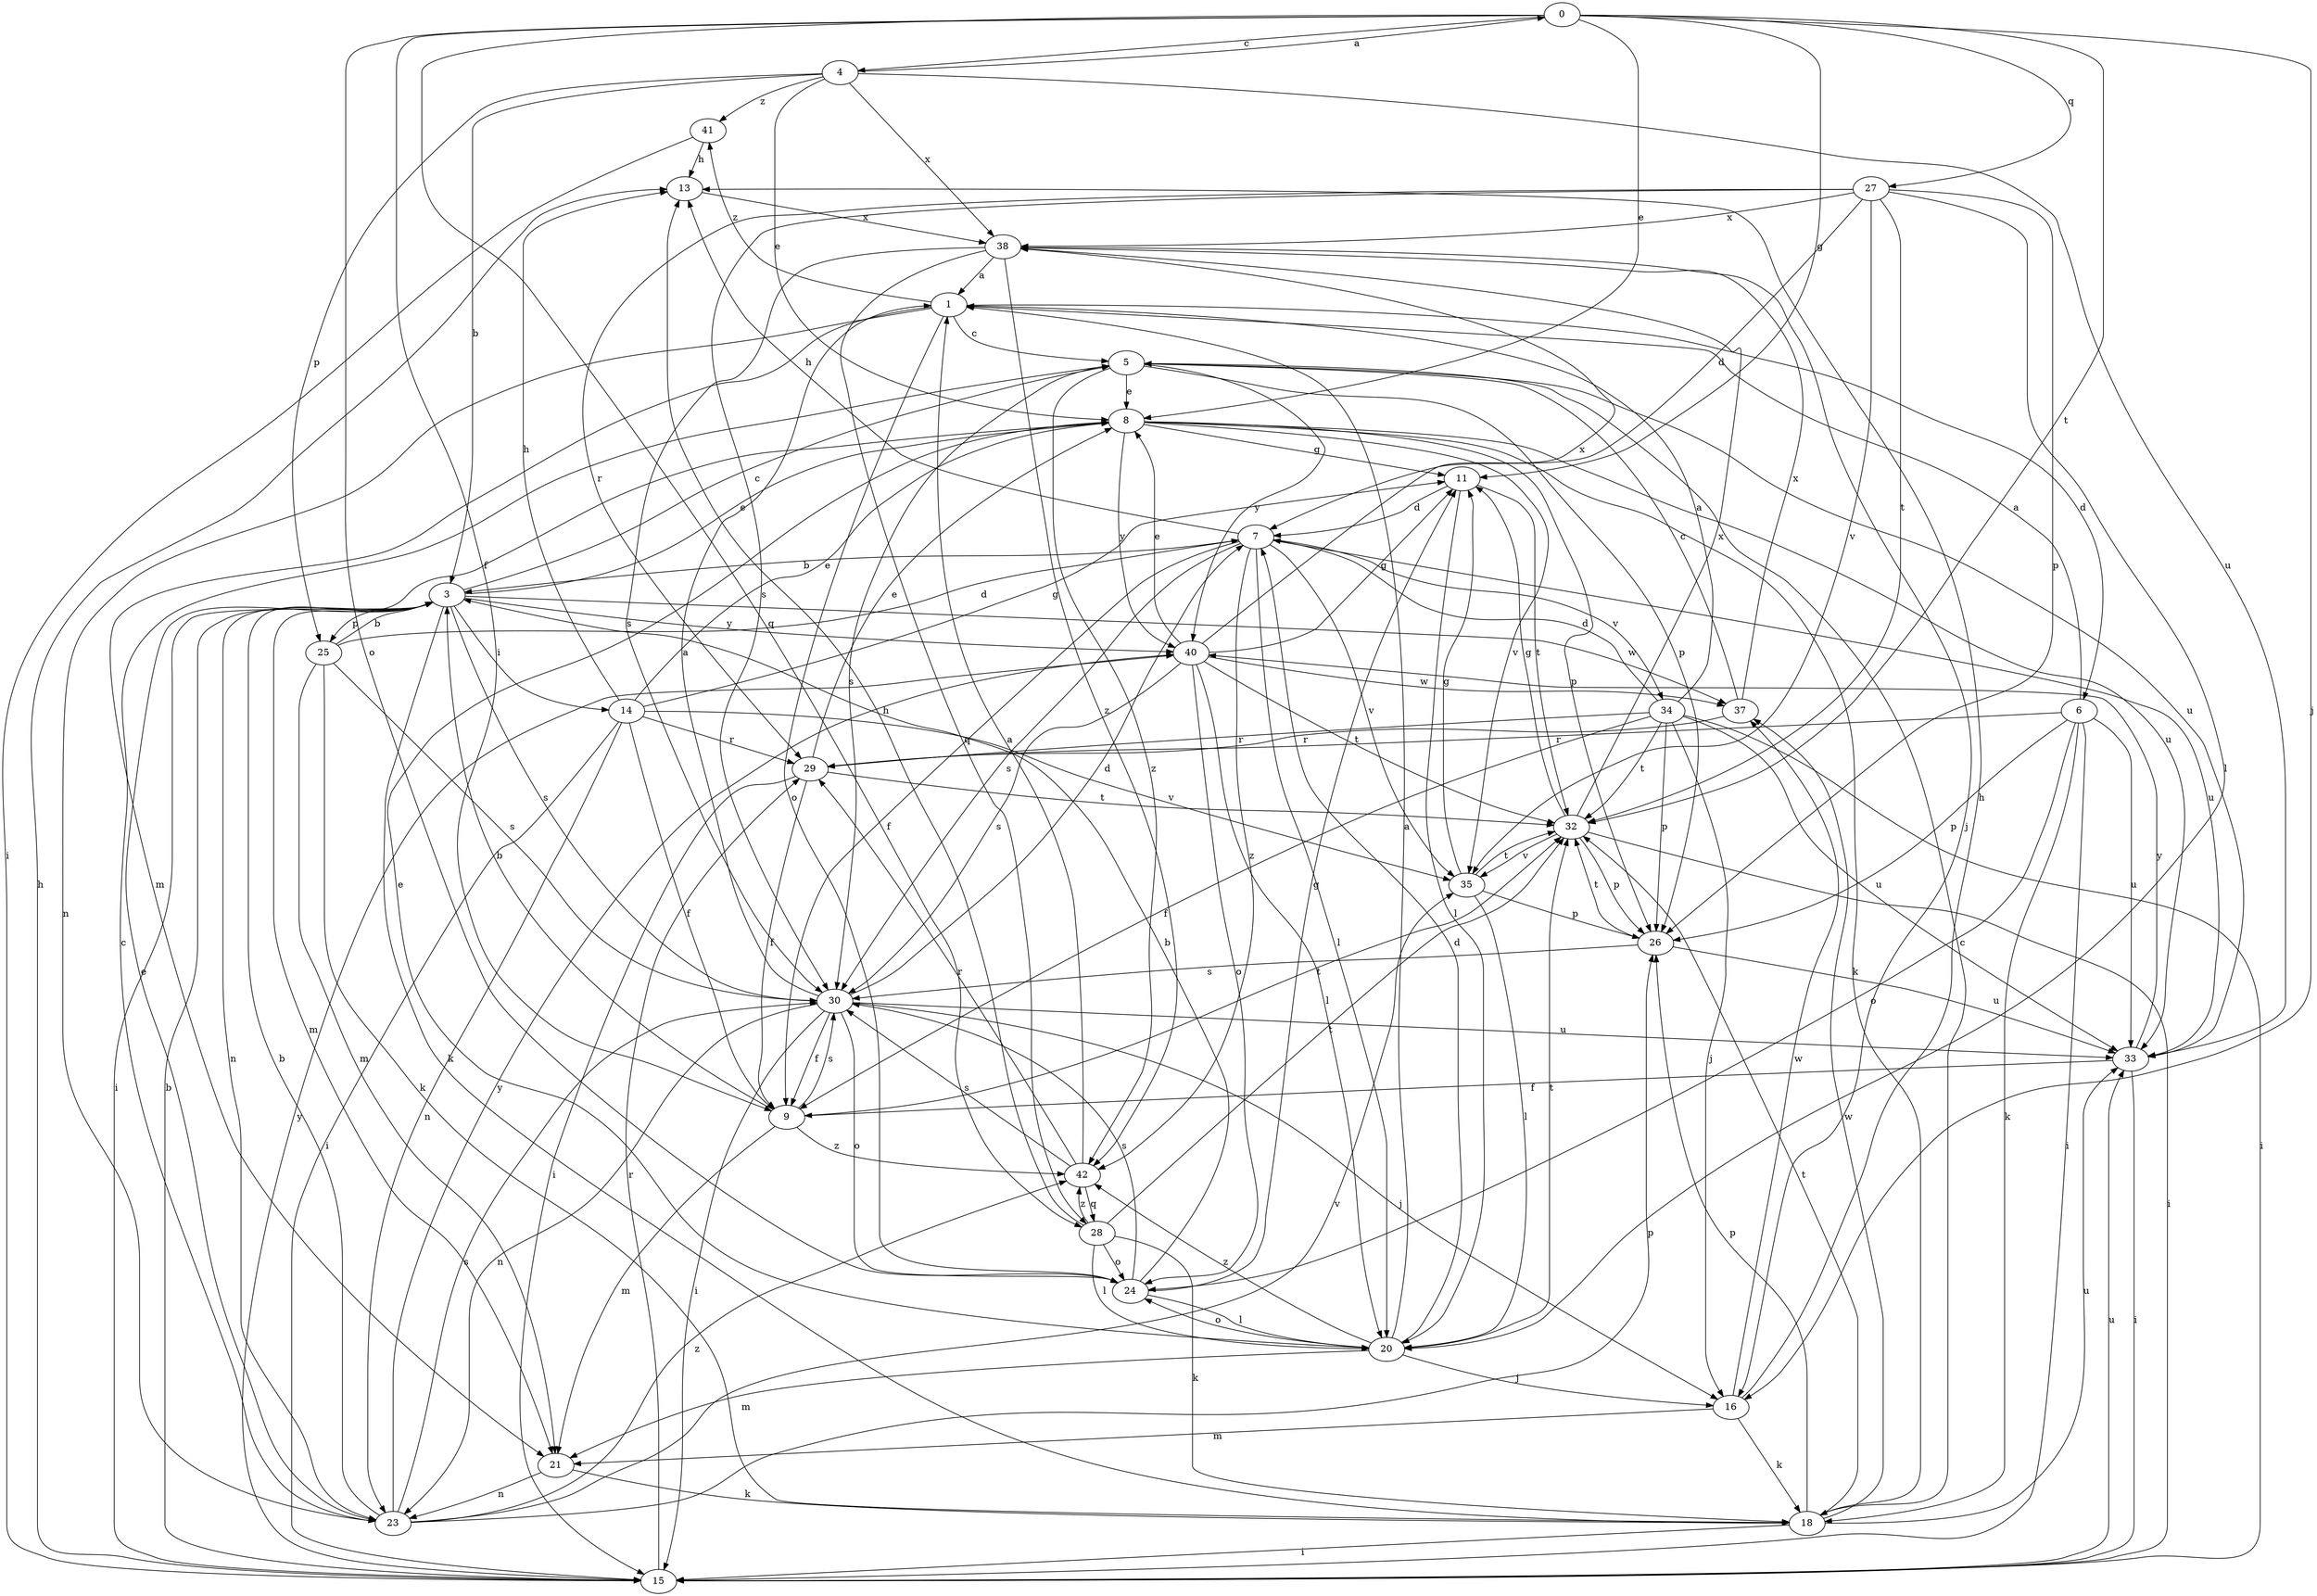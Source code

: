 strict digraph  {
0;
1;
3;
4;
5;
6;
7;
8;
9;
11;
13;
14;
15;
16;
18;
20;
21;
23;
24;
25;
26;
27;
28;
29;
30;
32;
33;
34;
35;
37;
38;
40;
41;
42;
0 -> 4  [label=c];
0 -> 8  [label=e];
0 -> 9  [label=f];
0 -> 11  [label=g];
0 -> 16  [label=j];
0 -> 24  [label=o];
0 -> 27  [label=q];
0 -> 28  [label=q];
0 -> 32  [label=t];
1 -> 5  [label=c];
1 -> 6  [label=d];
1 -> 21  [label=m];
1 -> 23  [label=n];
1 -> 24  [label=o];
1 -> 41  [label=z];
3 -> 5  [label=c];
3 -> 8  [label=e];
3 -> 14  [label=i];
3 -> 15  [label=i];
3 -> 18  [label=k];
3 -> 21  [label=m];
3 -> 23  [label=n];
3 -> 25  [label=p];
3 -> 30  [label=s];
3 -> 37  [label=w];
3 -> 40  [label=y];
4 -> 0  [label=a];
4 -> 3  [label=b];
4 -> 8  [label=e];
4 -> 25  [label=p];
4 -> 33  [label=u];
4 -> 38  [label=x];
4 -> 41  [label=z];
5 -> 8  [label=e];
5 -> 26  [label=p];
5 -> 30  [label=s];
5 -> 33  [label=u];
5 -> 40  [label=y];
5 -> 42  [label=z];
6 -> 1  [label=a];
6 -> 15  [label=i];
6 -> 18  [label=k];
6 -> 24  [label=o];
6 -> 26  [label=p];
6 -> 29  [label=r];
6 -> 33  [label=u];
7 -> 3  [label=b];
7 -> 9  [label=f];
7 -> 13  [label=h];
7 -> 20  [label=l];
7 -> 30  [label=s];
7 -> 33  [label=u];
7 -> 34  [label=v];
7 -> 35  [label=v];
7 -> 42  [label=z];
8 -> 11  [label=g];
8 -> 18  [label=k];
8 -> 26  [label=p];
8 -> 33  [label=u];
8 -> 35  [label=v];
8 -> 40  [label=y];
9 -> 3  [label=b];
9 -> 21  [label=m];
9 -> 30  [label=s];
9 -> 32  [label=t];
9 -> 42  [label=z];
11 -> 7  [label=d];
11 -> 20  [label=l];
11 -> 32  [label=t];
13 -> 38  [label=x];
14 -> 8  [label=e];
14 -> 9  [label=f];
14 -> 11  [label=g];
14 -> 13  [label=h];
14 -> 15  [label=i];
14 -> 23  [label=n];
14 -> 29  [label=r];
14 -> 35  [label=v];
15 -> 3  [label=b];
15 -> 13  [label=h];
15 -> 29  [label=r];
15 -> 33  [label=u];
15 -> 40  [label=y];
16 -> 13  [label=h];
16 -> 18  [label=k];
16 -> 21  [label=m];
16 -> 37  [label=w];
18 -> 5  [label=c];
18 -> 15  [label=i];
18 -> 26  [label=p];
18 -> 32  [label=t];
18 -> 33  [label=u];
18 -> 37  [label=w];
20 -> 1  [label=a];
20 -> 7  [label=d];
20 -> 8  [label=e];
20 -> 16  [label=j];
20 -> 21  [label=m];
20 -> 24  [label=o];
20 -> 32  [label=t];
20 -> 42  [label=z];
21 -> 18  [label=k];
21 -> 23  [label=n];
23 -> 3  [label=b];
23 -> 5  [label=c];
23 -> 8  [label=e];
23 -> 26  [label=p];
23 -> 30  [label=s];
23 -> 35  [label=v];
23 -> 40  [label=y];
23 -> 42  [label=z];
24 -> 3  [label=b];
24 -> 11  [label=g];
24 -> 20  [label=l];
24 -> 30  [label=s];
25 -> 3  [label=b];
25 -> 7  [label=d];
25 -> 18  [label=k];
25 -> 21  [label=m];
25 -> 30  [label=s];
26 -> 30  [label=s];
26 -> 32  [label=t];
26 -> 33  [label=u];
27 -> 7  [label=d];
27 -> 20  [label=l];
27 -> 26  [label=p];
27 -> 29  [label=r];
27 -> 30  [label=s];
27 -> 32  [label=t];
27 -> 35  [label=v];
27 -> 38  [label=x];
28 -> 13  [label=h];
28 -> 18  [label=k];
28 -> 20  [label=l];
28 -> 24  [label=o];
28 -> 32  [label=t];
28 -> 42  [label=z];
29 -> 8  [label=e];
29 -> 9  [label=f];
29 -> 15  [label=i];
29 -> 32  [label=t];
30 -> 1  [label=a];
30 -> 7  [label=d];
30 -> 9  [label=f];
30 -> 15  [label=i];
30 -> 16  [label=j];
30 -> 23  [label=n];
30 -> 24  [label=o];
30 -> 33  [label=u];
32 -> 11  [label=g];
32 -> 15  [label=i];
32 -> 26  [label=p];
32 -> 35  [label=v];
32 -> 38  [label=x];
33 -> 9  [label=f];
33 -> 15  [label=i];
33 -> 40  [label=y];
34 -> 1  [label=a];
34 -> 7  [label=d];
34 -> 9  [label=f];
34 -> 15  [label=i];
34 -> 16  [label=j];
34 -> 26  [label=p];
34 -> 29  [label=r];
34 -> 32  [label=t];
34 -> 33  [label=u];
35 -> 11  [label=g];
35 -> 20  [label=l];
35 -> 26  [label=p];
35 -> 32  [label=t];
37 -> 5  [label=c];
37 -> 29  [label=r];
37 -> 38  [label=x];
38 -> 1  [label=a];
38 -> 16  [label=j];
38 -> 28  [label=q];
38 -> 30  [label=s];
38 -> 42  [label=z];
40 -> 8  [label=e];
40 -> 11  [label=g];
40 -> 20  [label=l];
40 -> 24  [label=o];
40 -> 30  [label=s];
40 -> 32  [label=t];
40 -> 37  [label=w];
40 -> 38  [label=x];
41 -> 13  [label=h];
41 -> 15  [label=i];
42 -> 1  [label=a];
42 -> 28  [label=q];
42 -> 29  [label=r];
42 -> 30  [label=s];
}
